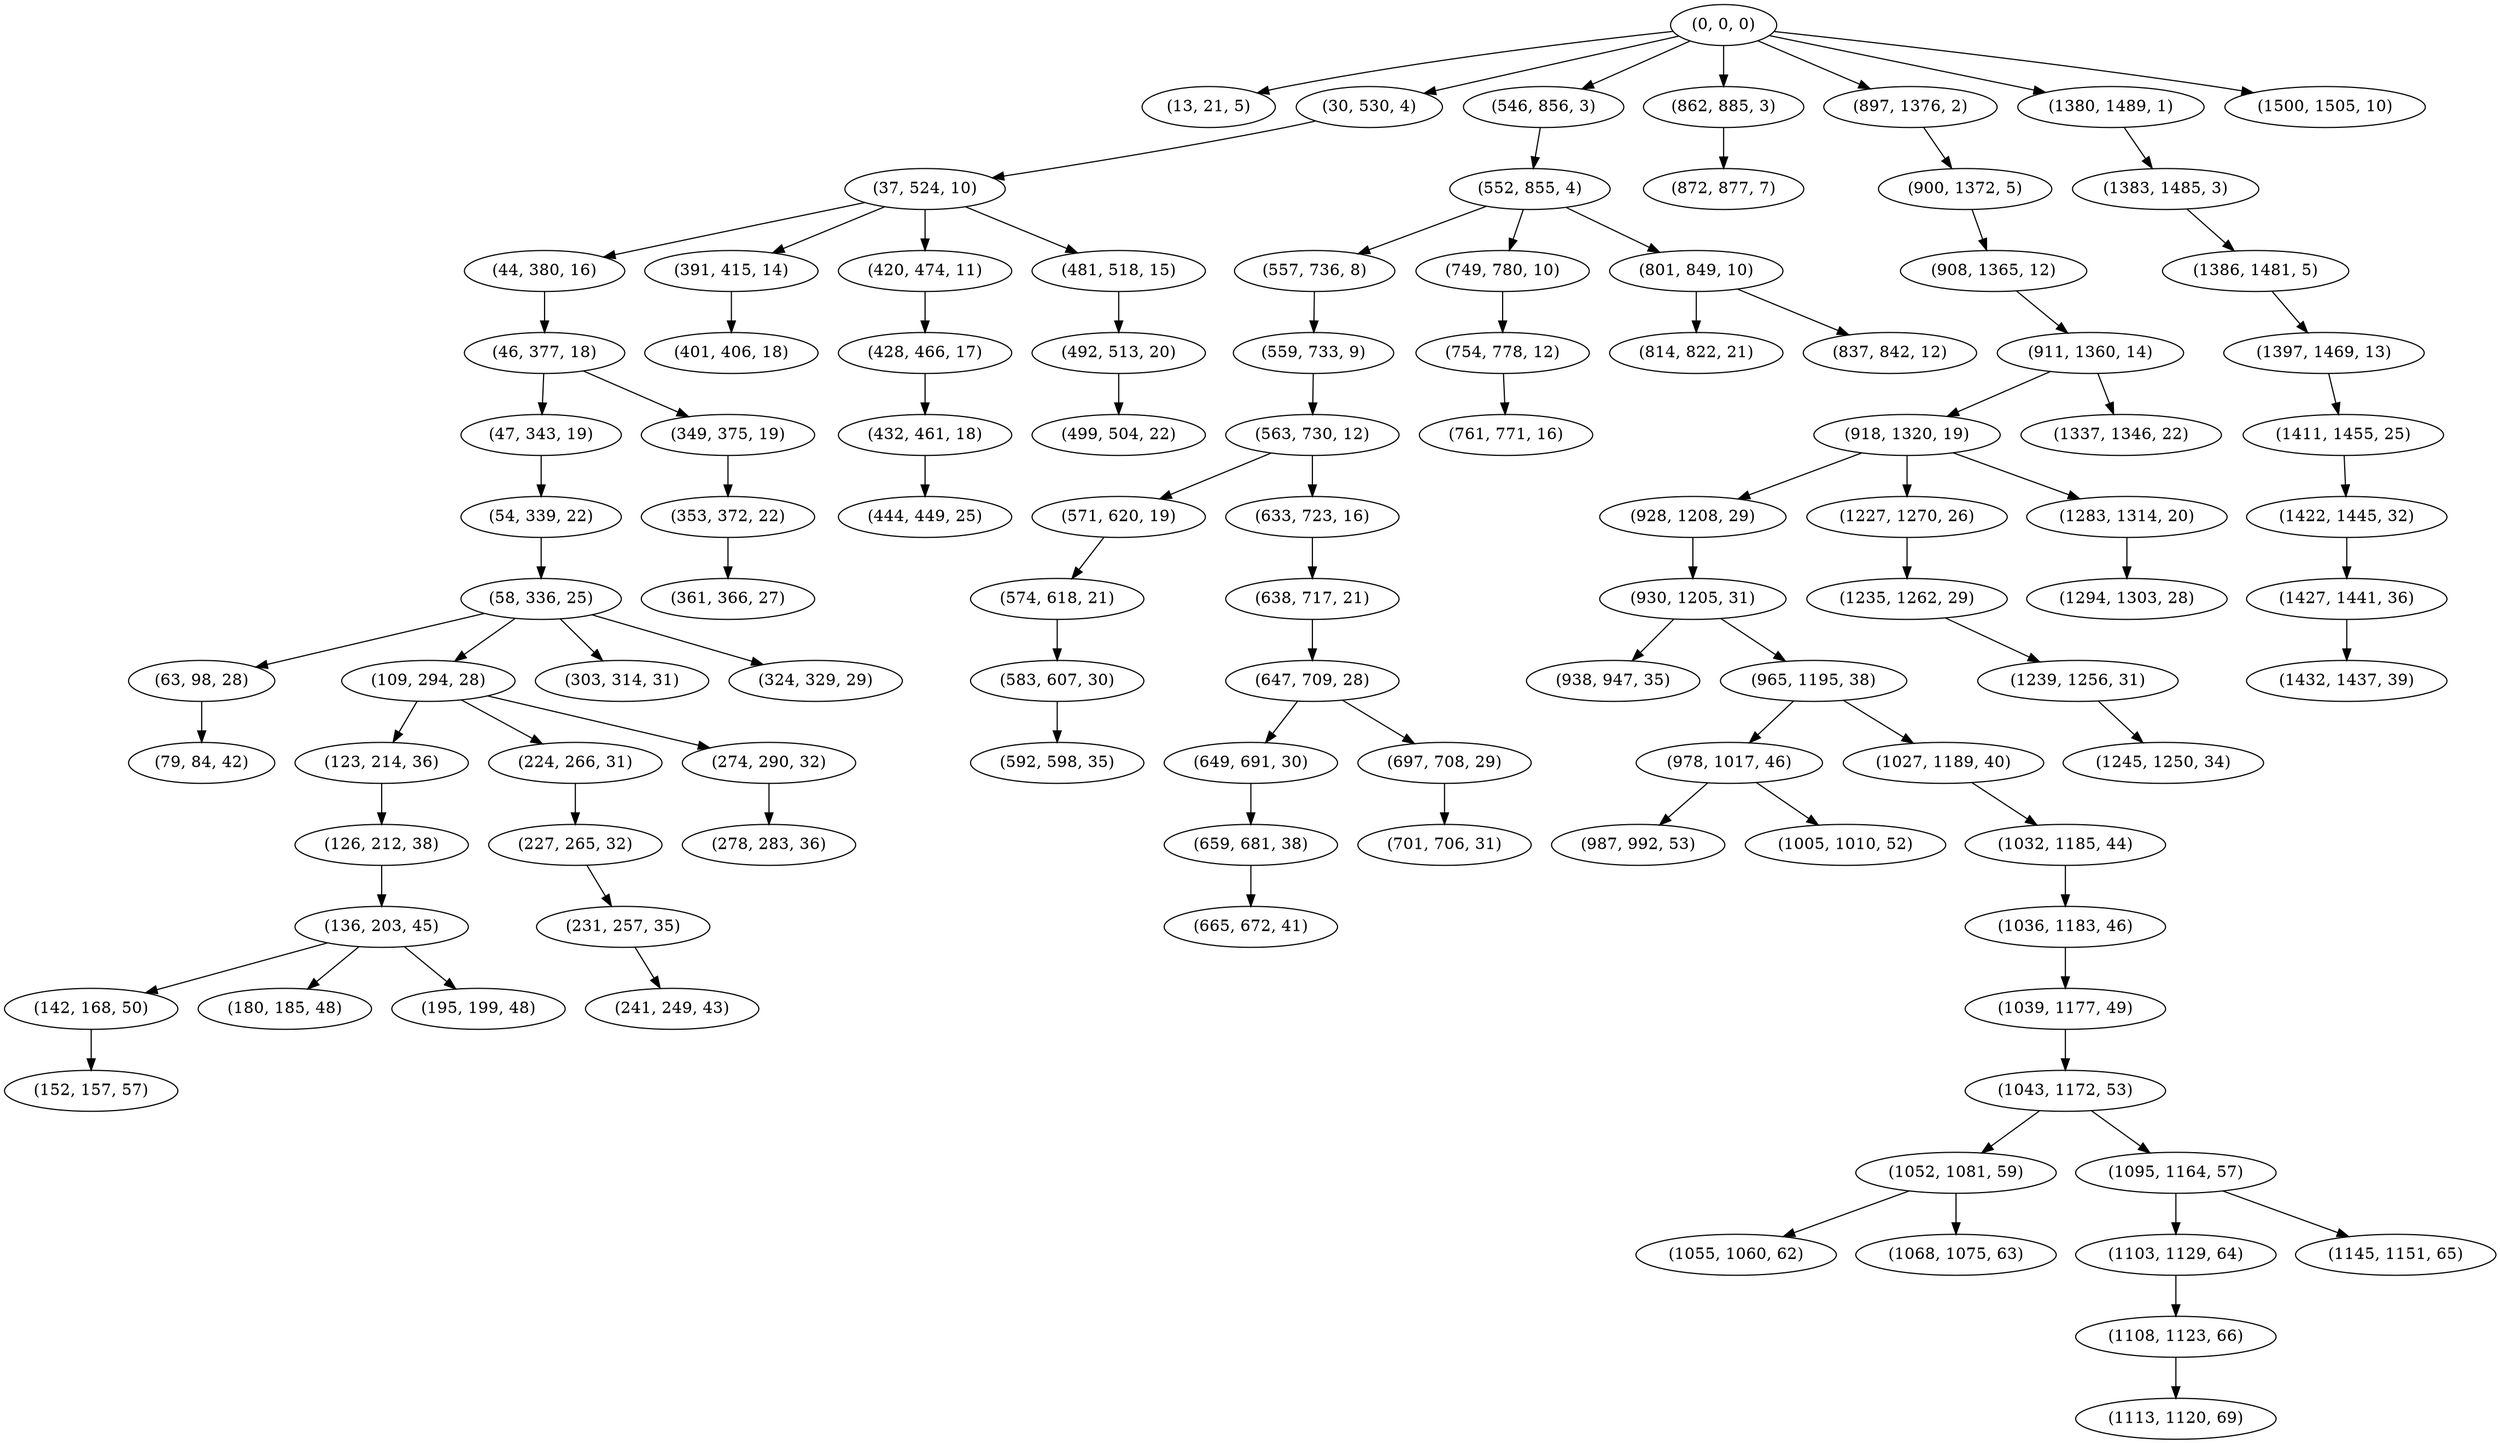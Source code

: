 digraph tree {
    "(0, 0, 0)";
    "(13, 21, 5)";
    "(30, 530, 4)";
    "(37, 524, 10)";
    "(44, 380, 16)";
    "(46, 377, 18)";
    "(47, 343, 19)";
    "(54, 339, 22)";
    "(58, 336, 25)";
    "(63, 98, 28)";
    "(79, 84, 42)";
    "(109, 294, 28)";
    "(123, 214, 36)";
    "(126, 212, 38)";
    "(136, 203, 45)";
    "(142, 168, 50)";
    "(152, 157, 57)";
    "(180, 185, 48)";
    "(195, 199, 48)";
    "(224, 266, 31)";
    "(227, 265, 32)";
    "(231, 257, 35)";
    "(241, 249, 43)";
    "(274, 290, 32)";
    "(278, 283, 36)";
    "(303, 314, 31)";
    "(324, 329, 29)";
    "(349, 375, 19)";
    "(353, 372, 22)";
    "(361, 366, 27)";
    "(391, 415, 14)";
    "(401, 406, 18)";
    "(420, 474, 11)";
    "(428, 466, 17)";
    "(432, 461, 18)";
    "(444, 449, 25)";
    "(481, 518, 15)";
    "(492, 513, 20)";
    "(499, 504, 22)";
    "(546, 856, 3)";
    "(552, 855, 4)";
    "(557, 736, 8)";
    "(559, 733, 9)";
    "(563, 730, 12)";
    "(571, 620, 19)";
    "(574, 618, 21)";
    "(583, 607, 30)";
    "(592, 598, 35)";
    "(633, 723, 16)";
    "(638, 717, 21)";
    "(647, 709, 28)";
    "(649, 691, 30)";
    "(659, 681, 38)";
    "(665, 672, 41)";
    "(697, 708, 29)";
    "(701, 706, 31)";
    "(749, 780, 10)";
    "(754, 778, 12)";
    "(761, 771, 16)";
    "(801, 849, 10)";
    "(814, 822, 21)";
    "(837, 842, 12)";
    "(862, 885, 3)";
    "(872, 877, 7)";
    "(897, 1376, 2)";
    "(900, 1372, 5)";
    "(908, 1365, 12)";
    "(911, 1360, 14)";
    "(918, 1320, 19)";
    "(928, 1208, 29)";
    "(930, 1205, 31)";
    "(938, 947, 35)";
    "(965, 1195, 38)";
    "(978, 1017, 46)";
    "(987, 992, 53)";
    "(1005, 1010, 52)";
    "(1027, 1189, 40)";
    "(1032, 1185, 44)";
    "(1036, 1183, 46)";
    "(1039, 1177, 49)";
    "(1043, 1172, 53)";
    "(1052, 1081, 59)";
    "(1055, 1060, 62)";
    "(1068, 1075, 63)";
    "(1095, 1164, 57)";
    "(1103, 1129, 64)";
    "(1108, 1123, 66)";
    "(1113, 1120, 69)";
    "(1145, 1151, 65)";
    "(1227, 1270, 26)";
    "(1235, 1262, 29)";
    "(1239, 1256, 31)";
    "(1245, 1250, 34)";
    "(1283, 1314, 20)";
    "(1294, 1303, 28)";
    "(1337, 1346, 22)";
    "(1380, 1489, 1)";
    "(1383, 1485, 3)";
    "(1386, 1481, 5)";
    "(1397, 1469, 13)";
    "(1411, 1455, 25)";
    "(1422, 1445, 32)";
    "(1427, 1441, 36)";
    "(1432, 1437, 39)";
    "(1500, 1505, 10)";
    "(0, 0, 0)" -> "(13, 21, 5)";
    "(0, 0, 0)" -> "(30, 530, 4)";
    "(0, 0, 0)" -> "(546, 856, 3)";
    "(0, 0, 0)" -> "(862, 885, 3)";
    "(0, 0, 0)" -> "(897, 1376, 2)";
    "(0, 0, 0)" -> "(1380, 1489, 1)";
    "(0, 0, 0)" -> "(1500, 1505, 10)";
    "(30, 530, 4)" -> "(37, 524, 10)";
    "(37, 524, 10)" -> "(44, 380, 16)";
    "(37, 524, 10)" -> "(391, 415, 14)";
    "(37, 524, 10)" -> "(420, 474, 11)";
    "(37, 524, 10)" -> "(481, 518, 15)";
    "(44, 380, 16)" -> "(46, 377, 18)";
    "(46, 377, 18)" -> "(47, 343, 19)";
    "(46, 377, 18)" -> "(349, 375, 19)";
    "(47, 343, 19)" -> "(54, 339, 22)";
    "(54, 339, 22)" -> "(58, 336, 25)";
    "(58, 336, 25)" -> "(63, 98, 28)";
    "(58, 336, 25)" -> "(109, 294, 28)";
    "(58, 336, 25)" -> "(303, 314, 31)";
    "(58, 336, 25)" -> "(324, 329, 29)";
    "(63, 98, 28)" -> "(79, 84, 42)";
    "(109, 294, 28)" -> "(123, 214, 36)";
    "(109, 294, 28)" -> "(224, 266, 31)";
    "(109, 294, 28)" -> "(274, 290, 32)";
    "(123, 214, 36)" -> "(126, 212, 38)";
    "(126, 212, 38)" -> "(136, 203, 45)";
    "(136, 203, 45)" -> "(142, 168, 50)";
    "(136, 203, 45)" -> "(180, 185, 48)";
    "(136, 203, 45)" -> "(195, 199, 48)";
    "(142, 168, 50)" -> "(152, 157, 57)";
    "(224, 266, 31)" -> "(227, 265, 32)";
    "(227, 265, 32)" -> "(231, 257, 35)";
    "(231, 257, 35)" -> "(241, 249, 43)";
    "(274, 290, 32)" -> "(278, 283, 36)";
    "(349, 375, 19)" -> "(353, 372, 22)";
    "(353, 372, 22)" -> "(361, 366, 27)";
    "(391, 415, 14)" -> "(401, 406, 18)";
    "(420, 474, 11)" -> "(428, 466, 17)";
    "(428, 466, 17)" -> "(432, 461, 18)";
    "(432, 461, 18)" -> "(444, 449, 25)";
    "(481, 518, 15)" -> "(492, 513, 20)";
    "(492, 513, 20)" -> "(499, 504, 22)";
    "(546, 856, 3)" -> "(552, 855, 4)";
    "(552, 855, 4)" -> "(557, 736, 8)";
    "(552, 855, 4)" -> "(749, 780, 10)";
    "(552, 855, 4)" -> "(801, 849, 10)";
    "(557, 736, 8)" -> "(559, 733, 9)";
    "(559, 733, 9)" -> "(563, 730, 12)";
    "(563, 730, 12)" -> "(571, 620, 19)";
    "(563, 730, 12)" -> "(633, 723, 16)";
    "(571, 620, 19)" -> "(574, 618, 21)";
    "(574, 618, 21)" -> "(583, 607, 30)";
    "(583, 607, 30)" -> "(592, 598, 35)";
    "(633, 723, 16)" -> "(638, 717, 21)";
    "(638, 717, 21)" -> "(647, 709, 28)";
    "(647, 709, 28)" -> "(649, 691, 30)";
    "(647, 709, 28)" -> "(697, 708, 29)";
    "(649, 691, 30)" -> "(659, 681, 38)";
    "(659, 681, 38)" -> "(665, 672, 41)";
    "(697, 708, 29)" -> "(701, 706, 31)";
    "(749, 780, 10)" -> "(754, 778, 12)";
    "(754, 778, 12)" -> "(761, 771, 16)";
    "(801, 849, 10)" -> "(814, 822, 21)";
    "(801, 849, 10)" -> "(837, 842, 12)";
    "(862, 885, 3)" -> "(872, 877, 7)";
    "(897, 1376, 2)" -> "(900, 1372, 5)";
    "(900, 1372, 5)" -> "(908, 1365, 12)";
    "(908, 1365, 12)" -> "(911, 1360, 14)";
    "(911, 1360, 14)" -> "(918, 1320, 19)";
    "(911, 1360, 14)" -> "(1337, 1346, 22)";
    "(918, 1320, 19)" -> "(928, 1208, 29)";
    "(918, 1320, 19)" -> "(1227, 1270, 26)";
    "(918, 1320, 19)" -> "(1283, 1314, 20)";
    "(928, 1208, 29)" -> "(930, 1205, 31)";
    "(930, 1205, 31)" -> "(938, 947, 35)";
    "(930, 1205, 31)" -> "(965, 1195, 38)";
    "(965, 1195, 38)" -> "(978, 1017, 46)";
    "(965, 1195, 38)" -> "(1027, 1189, 40)";
    "(978, 1017, 46)" -> "(987, 992, 53)";
    "(978, 1017, 46)" -> "(1005, 1010, 52)";
    "(1027, 1189, 40)" -> "(1032, 1185, 44)";
    "(1032, 1185, 44)" -> "(1036, 1183, 46)";
    "(1036, 1183, 46)" -> "(1039, 1177, 49)";
    "(1039, 1177, 49)" -> "(1043, 1172, 53)";
    "(1043, 1172, 53)" -> "(1052, 1081, 59)";
    "(1043, 1172, 53)" -> "(1095, 1164, 57)";
    "(1052, 1081, 59)" -> "(1055, 1060, 62)";
    "(1052, 1081, 59)" -> "(1068, 1075, 63)";
    "(1095, 1164, 57)" -> "(1103, 1129, 64)";
    "(1095, 1164, 57)" -> "(1145, 1151, 65)";
    "(1103, 1129, 64)" -> "(1108, 1123, 66)";
    "(1108, 1123, 66)" -> "(1113, 1120, 69)";
    "(1227, 1270, 26)" -> "(1235, 1262, 29)";
    "(1235, 1262, 29)" -> "(1239, 1256, 31)";
    "(1239, 1256, 31)" -> "(1245, 1250, 34)";
    "(1283, 1314, 20)" -> "(1294, 1303, 28)";
    "(1380, 1489, 1)" -> "(1383, 1485, 3)";
    "(1383, 1485, 3)" -> "(1386, 1481, 5)";
    "(1386, 1481, 5)" -> "(1397, 1469, 13)";
    "(1397, 1469, 13)" -> "(1411, 1455, 25)";
    "(1411, 1455, 25)" -> "(1422, 1445, 32)";
    "(1422, 1445, 32)" -> "(1427, 1441, 36)";
    "(1427, 1441, 36)" -> "(1432, 1437, 39)";
}

